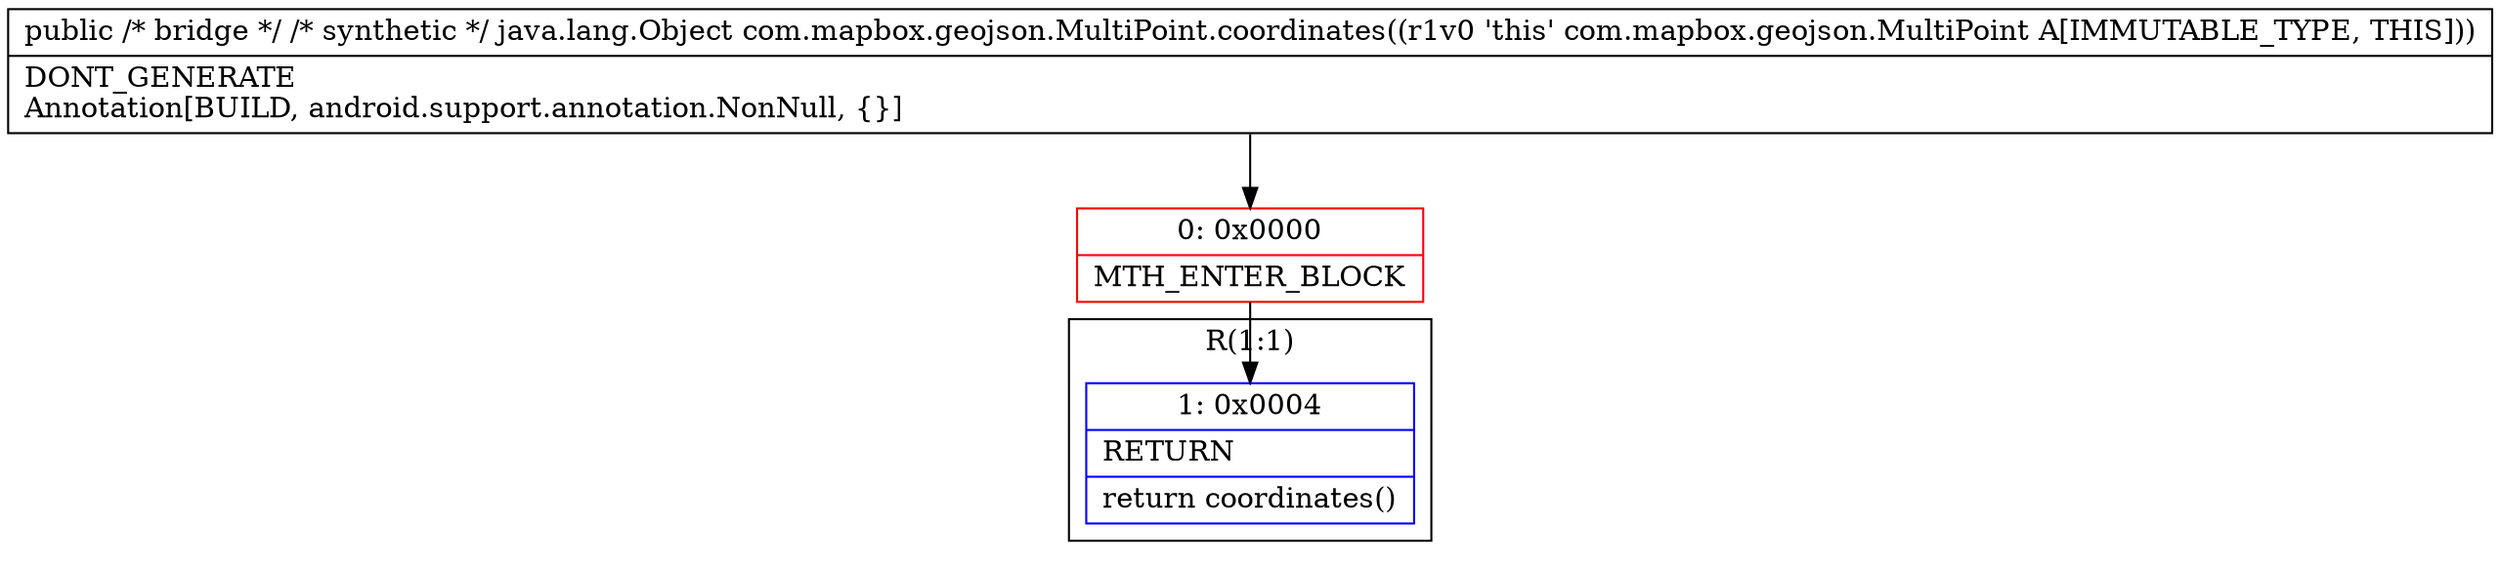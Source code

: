 digraph "CFG forcom.mapbox.geojson.MultiPoint.coordinates()Ljava\/lang\/Object;" {
subgraph cluster_Region_1548800356 {
label = "R(1:1)";
node [shape=record,color=blue];
Node_1 [shape=record,label="{1\:\ 0x0004|RETURN\l|return coordinates()\l}"];
}
Node_0 [shape=record,color=red,label="{0\:\ 0x0000|MTH_ENTER_BLOCK\l}"];
MethodNode[shape=record,label="{public \/* bridge *\/ \/* synthetic *\/ java.lang.Object com.mapbox.geojson.MultiPoint.coordinates((r1v0 'this' com.mapbox.geojson.MultiPoint A[IMMUTABLE_TYPE, THIS]))  | DONT_GENERATE\lAnnotation[BUILD, android.support.annotation.NonNull, \{\}]\l}"];
MethodNode -> Node_0;
Node_0 -> Node_1;
}

